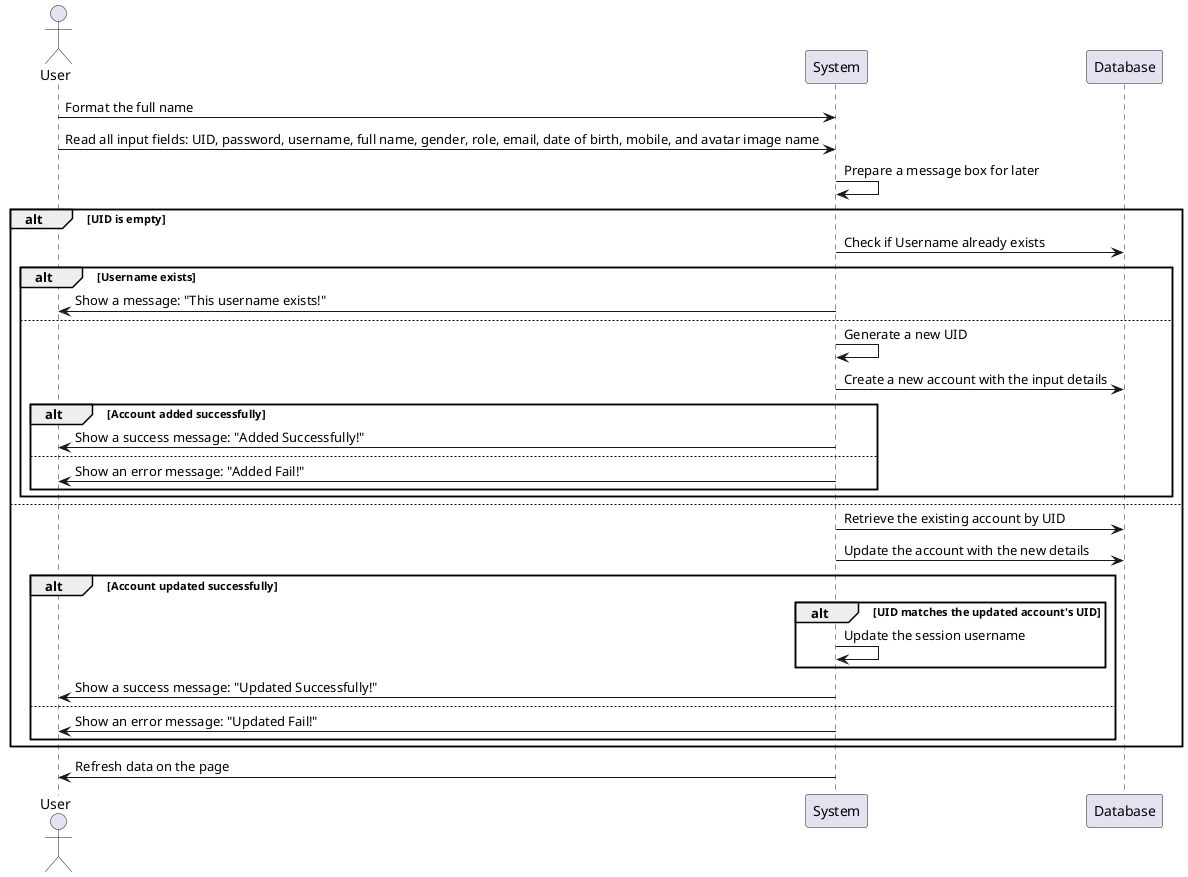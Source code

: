 @startuml
actor User
participant "System" as System
participant "Database" as DB

User -> System: Format the full name
User -> System: Read all input fields: UID, password, username, full name, gender, role, email, date of birth, mobile, and avatar image name
System -> System: Prepare a message box for later

alt UID is empty
  System -> DB: Check if Username already exists
  alt Username exists
    System -> User: Show a message: "This username exists!"
  else
    System -> System: Generate a new UID
    System -> DB: Create a new account with the input details
    alt Account added successfully
      System -> User: Show a success message: "Added Successfully!"
    else
      System -> User: Show an error message: "Added Fail!"
    end
  end
else
  System -> DB: Retrieve the existing account by UID
  System -> DB: Update the account with the new details
  alt Account updated successfully
    alt UID matches the updated account's UID
      System -> System: Update the session username
    end
    System -> User: Show a success message: "Updated Successfully!"
  else
    System -> User: Show an error message: "Updated Fail!"
  end
end

System -> User: Refresh data on the page
@enduml